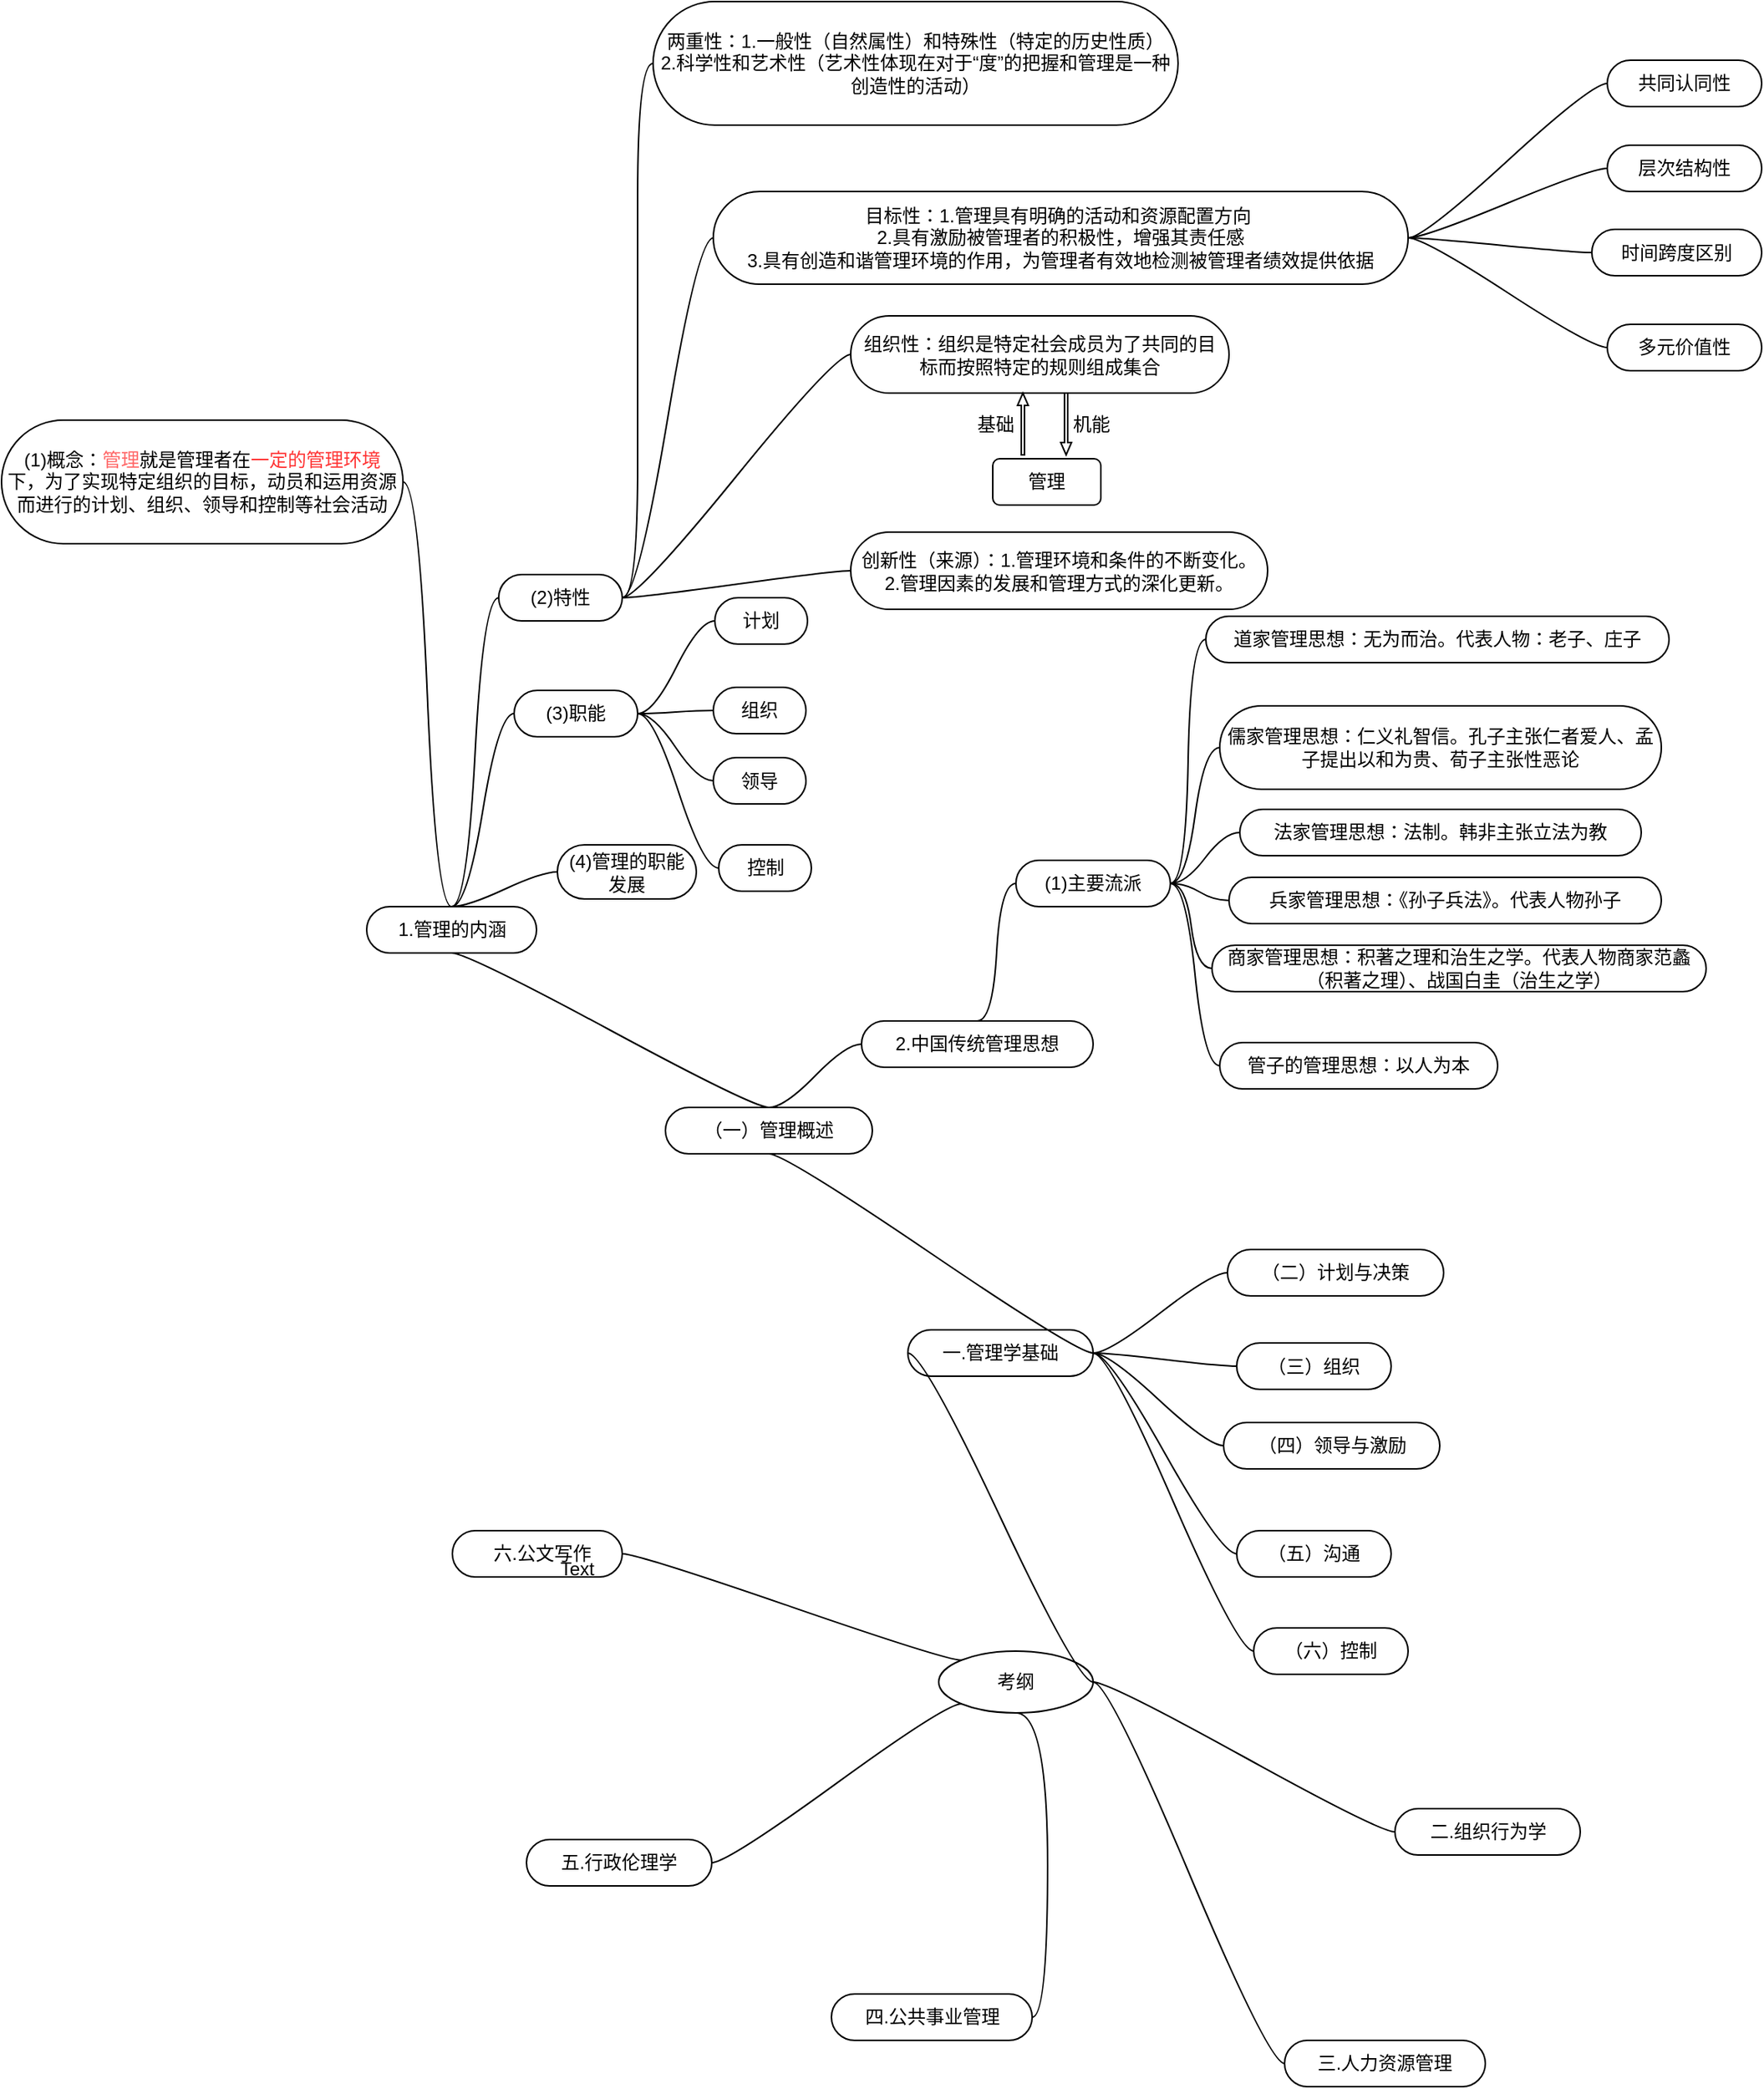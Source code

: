 <mxfile version="12.2.4" pages="1"><diagram id="KuM8feEAEbuAZmYZ-RdC" name="第 1 页"><mxGraphModel dx="2003" dy="1934" grid="1" gridSize="10" guides="1" tooltips="1" connect="1" arrows="1" fold="1" page="1" pageScale="1" pageWidth="827" pageHeight="1169" math="0" shadow="0"><root><mxCell id="0"/><mxCell id="1" parent="0"/><mxCell id="OkKVm4SSPz9F8FKbyVNO-1" value="考纲" style="ellipse;whiteSpace=wrap;html=1;align=center;newEdgeStyle={&quot;edgeStyle&quot;:&quot;entityRelationEdgeStyle&quot;,&quot;startArrow&quot;:&quot;none&quot;,&quot;endArrow&quot;:&quot;none&quot;,&quot;segment&quot;:10,&quot;curved&quot;:1};treeFolding=1;treeMoving=1;direction=west;" parent="1" vertex="1"><mxGeometry x="37" y="378" width="100" height="40" as="geometry"/></mxCell><mxCell id="OkKVm4SSPz9F8FKbyVNO-8" value="二.组织行为学" style="whiteSpace=wrap;html=1;rounded=1;arcSize=50;align=center;verticalAlign=middle;strokeWidth=1;autosize=1;spacing=4;treeFolding=1;treeMoving=1;newEdgeStyle={&quot;edgeStyle&quot;:&quot;entityRelationEdgeStyle&quot;,&quot;startArrow&quot;:&quot;none&quot;,&quot;endArrow&quot;:&quot;none&quot;,&quot;segment&quot;:10,&quot;curved&quot;:1};" parent="1" vertex="1"><mxGeometry x="332.5" y="480" width="120" height="30" as="geometry"/></mxCell><mxCell id="OkKVm4SSPz9F8FKbyVNO-9" value="" style="edgeStyle=entityRelationEdgeStyle;startArrow=none;endArrow=none;segment=10;curved=1;exitX=0;exitY=0.5;exitDx=0;exitDy=0;" parent="1" source="OkKVm4SSPz9F8FKbyVNO-1" target="OkKVm4SSPz9F8FKbyVNO-8" edge="1"><mxGeometry relative="1" as="geometry"><mxPoint x="137" y="418" as="sourcePoint"/></mxGeometry></mxCell><mxCell id="OkKVm4SSPz9F8FKbyVNO-10" value="一.管理学基础" style="whiteSpace=wrap;html=1;rounded=1;arcSize=50;align=center;verticalAlign=middle;strokeWidth=1;autosize=1;spacing=4;treeFolding=1;treeMoving=1;newEdgeStyle={&quot;edgeStyle&quot;:&quot;entityRelationEdgeStyle&quot;,&quot;startArrow&quot;:&quot;none&quot;,&quot;endArrow&quot;:&quot;none&quot;,&quot;segment&quot;:10,&quot;curved&quot;:1};" parent="1" vertex="1"><mxGeometry x="17" y="170" width="120" height="30" as="geometry"/></mxCell><mxCell id="OkKVm4SSPz9F8FKbyVNO-11" value="" style="edgeStyle=entityRelationEdgeStyle;startArrow=none;endArrow=none;segment=10;curved=1;exitX=0;exitY=0.5;exitDx=0;exitDy=0;entryX=0;entryY=0.5;entryDx=0;entryDy=0;" parent="1" source="OkKVm4SSPz9F8FKbyVNO-1" target="OkKVm4SSPz9F8FKbyVNO-10" edge="1"><mxGeometry relative="1" as="geometry"><mxPoint x="266.3" y="288" as="sourcePoint"/></mxGeometry></mxCell><mxCell id="OkKVm4SSPz9F8FKbyVNO-12" value="三.人力资源管理" style="whiteSpace=wrap;html=1;rounded=1;arcSize=50;align=center;verticalAlign=middle;strokeWidth=1;autosize=1;spacing=4;treeFolding=1;treeMoving=1;newEdgeStyle={&quot;edgeStyle&quot;:&quot;entityRelationEdgeStyle&quot;,&quot;startArrow&quot;:&quot;none&quot;,&quot;endArrow&quot;:&quot;none&quot;,&quot;segment&quot;:10,&quot;curved&quot;:1};" parent="1" vertex="1"><mxGeometry x="261" y="630" width="130" height="30" as="geometry"/></mxCell><mxCell id="OkKVm4SSPz9F8FKbyVNO-13" value="" style="edgeStyle=entityRelationEdgeStyle;startArrow=none;endArrow=none;segment=10;curved=1;" parent="1" source="OkKVm4SSPz9F8FKbyVNO-1" target="OkKVm4SSPz9F8FKbyVNO-12" edge="1"><mxGeometry relative="1" as="geometry"><mxPoint x="137" y="398.0" as="sourcePoint"/></mxGeometry></mxCell><mxCell id="OkKVm4SSPz9F8FKbyVNO-14" value="五.行政伦理学" style="whiteSpace=wrap;html=1;rounded=1;arcSize=50;align=center;verticalAlign=middle;strokeWidth=1;autosize=1;spacing=4;treeFolding=1;treeMoving=1;newEdgeStyle={&quot;edgeStyle&quot;:&quot;entityRelationEdgeStyle&quot;,&quot;startArrow&quot;:&quot;none&quot;,&quot;endArrow&quot;:&quot;none&quot;,&quot;segment&quot;:10,&quot;curved&quot;:1};" parent="1" vertex="1"><mxGeometry x="-230" y="500" width="120" height="30" as="geometry"/></mxCell><mxCell id="OkKVm4SSPz9F8FKbyVNO-15" value="" style="edgeStyle=entityRelationEdgeStyle;startArrow=none;endArrow=none;segment=10;curved=1;exitX=1;exitY=0;exitDx=0;exitDy=0;" parent="1" source="OkKVm4SSPz9F8FKbyVNO-1" target="OkKVm4SSPz9F8FKbyVNO-14" edge="1"><mxGeometry relative="1" as="geometry"><mxPoint x="137" y="398" as="sourcePoint"/></mxGeometry></mxCell><mxCell id="OkKVm4SSPz9F8FKbyVNO-16" value="&amp;nbsp; 六.公文写作" style="whiteSpace=wrap;html=1;rounded=1;arcSize=50;align=center;verticalAlign=middle;strokeWidth=1;autosize=1;spacing=4;treeFolding=1;treeMoving=1;newEdgeStyle={&quot;edgeStyle&quot;:&quot;entityRelationEdgeStyle&quot;,&quot;startArrow&quot;:&quot;none&quot;,&quot;endArrow&quot;:&quot;none&quot;,&quot;segment&quot;:10,&quot;curved&quot;:1};" parent="1" vertex="1"><mxGeometry x="-278" y="300" width="110" height="30" as="geometry"/></mxCell><mxCell id="OkKVm4SSPz9F8FKbyVNO-17" value="" style="edgeStyle=entityRelationEdgeStyle;startArrow=none;endArrow=none;segment=10;curved=1;exitX=1;exitY=1;exitDx=0;exitDy=0;" parent="1" source="OkKVm4SSPz9F8FKbyVNO-1" target="OkKVm4SSPz9F8FKbyVNO-16" edge="1"><mxGeometry relative="1" as="geometry"><mxPoint x="137" y="398" as="sourcePoint"/></mxGeometry></mxCell><mxCell id="OkKVm4SSPz9F8FKbyVNO-18" value="四.公共事业管理" style="whiteSpace=wrap;html=1;rounded=1;arcSize=50;align=center;verticalAlign=middle;strokeWidth=1;autosize=1;spacing=4;treeFolding=1;treeMoving=1;newEdgeStyle={&quot;edgeStyle&quot;:&quot;entityRelationEdgeStyle&quot;,&quot;startArrow&quot;:&quot;none&quot;,&quot;endArrow&quot;:&quot;none&quot;,&quot;segment&quot;:10,&quot;curved&quot;:1};" parent="1" vertex="1"><mxGeometry x="-32.5" y="600" width="130" height="30" as="geometry"/></mxCell><mxCell id="OkKVm4SSPz9F8FKbyVNO-19" value="" style="edgeStyle=entityRelationEdgeStyle;startArrow=none;endArrow=none;segment=10;curved=1;exitX=0.5;exitY=0;exitDx=0;exitDy=0;" parent="1" source="OkKVm4SSPz9F8FKbyVNO-1" target="OkKVm4SSPz9F8FKbyVNO-18" edge="1"><mxGeometry relative="1" as="geometry"><mxPoint x="307" y="318" as="sourcePoint"/></mxGeometry></mxCell><mxCell id="2" value="（一）管理概述" style="whiteSpace=wrap;html=1;rounded=1;arcSize=50;align=center;verticalAlign=middle;container=1;recursiveResize=0;strokeWidth=1;autosize=1;spacing=4;treeFolding=1;treeMoving=1;" parent="1" vertex="1"><mxGeometry x="-140" y="26" width="134" height="30" as="geometry"/></mxCell><mxCell id="3" value="" style="edgeStyle=entityRelationEdgeStyle;startArrow=none;endArrow=none;segment=10;curved=1;exitX=1;exitY=0.5;exitDx=0;exitDy=0;entryX=0.5;entryY=1;entryDx=0;entryDy=0;" parent="1" source="OkKVm4SSPz9F8FKbyVNO-10" target="2" edge="1"><mxGeometry relative="1" as="geometry"><mxPoint x="221" y="208.5" as="sourcePoint"/></mxGeometry></mxCell><mxCell id="4" value="（二）计划与决策" style="whiteSpace=wrap;html=1;rounded=1;arcSize=50;align=center;verticalAlign=middle;container=1;recursiveResize=0;strokeWidth=1;autosize=1;spacing=4;treeFolding=1;treeMoving=1;" parent="1" vertex="1"><mxGeometry x="224" y="118" width="140" height="30" as="geometry"/></mxCell><mxCell id="5" value="" style="edgeStyle=entityRelationEdgeStyle;startArrow=none;endArrow=none;segment=10;curved=1;exitX=1;exitY=0.5;exitDx=0;exitDy=0;" parent="1" source="OkKVm4SSPz9F8FKbyVNO-10" target="4" edge="1"><mxGeometry relative="1" as="geometry"><mxPoint x="192" y="243.5" as="sourcePoint"/></mxGeometry></mxCell><mxCell id="6" value="（三）组织" style="whiteSpace=wrap;html=1;rounded=1;arcSize=50;align=center;verticalAlign=middle;container=1;recursiveResize=0;strokeWidth=1;autosize=1;spacing=4;treeFolding=1;treeMoving=1;" parent="1" vertex="1"><mxGeometry x="230" y="178.5" width="100" height="30" as="geometry"/></mxCell><mxCell id="7" value="" style="edgeStyle=entityRelationEdgeStyle;startArrow=none;endArrow=none;segment=10;curved=1;exitX=1;exitY=0.5;exitDx=0;exitDy=0;" parent="1" source="OkKVm4SSPz9F8FKbyVNO-10" target="6" edge="1"><mxGeometry relative="1" as="geometry"><mxPoint x="228.5" y="228.5" as="sourcePoint"/></mxGeometry></mxCell><mxCell id="8" value="（四）领导与激励" style="whiteSpace=wrap;html=1;rounded=1;arcSize=50;align=center;verticalAlign=middle;container=1;recursiveResize=0;strokeWidth=1;autosize=1;spacing=4;treeFolding=1;treeMoving=1;" parent="1" vertex="1"><mxGeometry x="221.5" y="230" width="140" height="30" as="geometry"/></mxCell><mxCell id="9" value="" style="edgeStyle=entityRelationEdgeStyle;startArrow=none;endArrow=none;segment=10;curved=1;exitX=1;exitY=0.5;exitDx=0;exitDy=0;" parent="1" source="OkKVm4SSPz9F8FKbyVNO-10" target="8" edge="1"><mxGeometry relative="1" as="geometry"><mxPoint x="225" y="267.5" as="sourcePoint"/></mxGeometry></mxCell><mxCell id="10" value="（五）沟通" style="whiteSpace=wrap;html=1;rounded=1;arcSize=50;align=center;verticalAlign=middle;container=1;recursiveResize=0;strokeWidth=1;autosize=1;spacing=4;treeFolding=1;treeMoving=1;" parent="1" vertex="1"><mxGeometry x="230" y="300" width="100" height="30" as="geometry"/></mxCell><mxCell id="11" value="" style="edgeStyle=entityRelationEdgeStyle;startArrow=none;endArrow=none;segment=10;curved=1;exitX=1;exitY=0.5;exitDx=0;exitDy=0;" parent="1" source="OkKVm4SSPz9F8FKbyVNO-10" target="10" edge="1"><mxGeometry relative="1" as="geometry"><mxPoint x="237" y="318.5" as="sourcePoint"/></mxGeometry></mxCell><mxCell id="18" value="（六）控制" style="whiteSpace=wrap;html=1;rounded=1;arcSize=50;align=center;verticalAlign=middle;container=1;recursiveResize=0;strokeWidth=1;autosize=1;spacing=4;treeFolding=1;treeMoving=1;" parent="1" vertex="1"><mxGeometry x="241" y="363" width="100" height="30" as="geometry"/></mxCell><mxCell id="19" value="" style="edgeStyle=entityRelationEdgeStyle;startArrow=none;endArrow=none;segment=10;curved=1;exitX=1;exitY=0.5;exitDx=0;exitDy=0;" parent="1" source="OkKVm4SSPz9F8FKbyVNO-10" target="18" edge="1"><mxGeometry relative="1" as="geometry"><mxPoint x="225" y="363.5" as="sourcePoint"/></mxGeometry></mxCell><mxCell id="21" value="1.管理的内涵" style="whiteSpace=wrap;html=1;rounded=1;arcSize=50;align=center;verticalAlign=middle;container=1;recursiveResize=0;strokeWidth=1;autosize=1;spacing=4;treeFolding=1;treeMoving=1;" parent="1" vertex="1"><mxGeometry x="-333.5" y="-104" width="110" height="30" as="geometry"/></mxCell><mxCell id="22" value="" style="edgeStyle=entityRelationEdgeStyle;startArrow=none;endArrow=none;segment=10;curved=1;exitX=0.5;exitY=0;exitDx=0;exitDy=0;entryX=0.5;entryY=1;entryDx=0;entryDy=0;" parent="1" source="2" target="21" edge="1"><mxGeometry relative="1" as="geometry"><mxPoint x="-55.5" y="-71" as="sourcePoint"/></mxGeometry></mxCell><mxCell id="23" value="(1)概念：&lt;font color=&quot;#ff6666&quot;&gt;管理&lt;/font&gt;就是管理者在&lt;font color=&quot;#ff3333&quot;&gt;一定的管理环境&lt;/font&gt;下，为了实现特定组织的目标，动员和运用资源而进行的计划、组织、领导和控制等社会活动" style="whiteSpace=wrap;html=1;rounded=1;arcSize=50;align=center;verticalAlign=middle;container=1;recursiveResize=0;strokeWidth=1;autosize=1;spacing=4;treeFolding=1;treeMoving=1;" parent="1" vertex="1"><mxGeometry x="-570" y="-419" width="260" height="80" as="geometry"/></mxCell><mxCell id="24" value="" style="edgeStyle=entityRelationEdgeStyle;startArrow=none;endArrow=none;segment=10;curved=1;exitX=0.5;exitY=0;exitDx=0;exitDy=0;" parent="1" source="21" target="23" edge="1"><mxGeometry relative="1" as="geometry"><mxPoint x="-225" y="-90" as="sourcePoint"/></mxGeometry></mxCell><mxCell id="25" value="&lt;span&gt;(2)特性&lt;/span&gt;" style="whiteSpace=wrap;html=1;rounded=1;arcSize=50;align=center;verticalAlign=middle;container=1;recursiveResize=0;strokeWidth=1;autosize=1;spacing=4;treeFolding=1;treeMoving=1;" parent="1" vertex="1"><mxGeometry x="-248" y="-319" width="80" height="30" as="geometry"/></mxCell><mxCell id="26" value="" style="edgeStyle=entityRelationEdgeStyle;startArrow=none;endArrow=none;segment=10;curved=1;exitX=0.5;exitY=0;exitDx=0;exitDy=0;" parent="1" source="21" target="25" edge="1"><mxGeometry relative="1" as="geometry"><mxPoint x="-295" y="-140" as="sourcePoint"/></mxGeometry></mxCell><mxCell id="28" value="两重性：1.一般性（自然属性）和特殊性（特定的历史性质）&lt;br&gt;2.科学性和艺术性（艺术性体现在对于“度”的把握和管理是一种创造性的活动）" style="whiteSpace=wrap;html=1;rounded=1;arcSize=50;align=center;verticalAlign=middle;container=1;recursiveResize=0;strokeWidth=1;autosize=1;spacing=4;treeFolding=1;treeMoving=1;" parent="1" vertex="1"><mxGeometry x="-148" y="-690" width="340" height="80" as="geometry"/></mxCell><mxCell id="29" value="" style="edgeStyle=entityRelationEdgeStyle;startArrow=none;endArrow=none;segment=10;curved=1;exitX=1;exitY=0.5;exitDx=0;exitDy=0;" parent="1" source="25" target="28" edge="1"><mxGeometry relative="1" as="geometry"><mxPoint x="-130" y="-551.5" as="sourcePoint"/></mxGeometry></mxCell><mxCell id="30" value="目标性：1.管理具有明确的活动和资源配置方向&amp;nbsp;&lt;br&gt;2.具有激励被管理者的积极性，增强其责任感&lt;br&gt;3.具有创造和谐管理环境的作用，为管理者有效地检测被管理者绩效提供依据" style="whiteSpace=wrap;html=1;rounded=1;arcSize=50;align=center;verticalAlign=middle;container=1;recursiveResize=0;strokeWidth=1;autosize=1;spacing=4;treeFolding=1;treeMoving=1;" parent="1" vertex="1"><mxGeometry x="-109" y="-567" width="450" height="60" as="geometry"/></mxCell><mxCell id="31" value="" style="edgeStyle=entityRelationEdgeStyle;startArrow=none;endArrow=none;segment=10;curved=1;exitX=1;exitY=0.5;exitDx=0;exitDy=0;" parent="1" source="25" target="30" edge="1"><mxGeometry relative="1" as="geometry"><mxPoint x="-122" y="-500.5" as="sourcePoint"/></mxGeometry></mxCell><mxCell id="32" value="组织性：组织是特定社会成员为了共同的目标而按照特定的规则组成集合" style="whiteSpace=wrap;html=1;rounded=1;arcSize=50;align=center;verticalAlign=middle;container=1;recursiveResize=0;strokeWidth=1;autosize=1;spacing=4;treeFolding=1;treeMoving=1;" parent="1" vertex="1"><mxGeometry x="-20" y="-486.5" width="245" height="50" as="geometry"/></mxCell><mxCell id="33" value="" style="edgeStyle=entityRelationEdgeStyle;startArrow=none;endArrow=none;segment=10;curved=1;exitX=1;exitY=0.5;exitDx=0;exitDy=0;" parent="1" source="25" target="32" edge="1"><mxGeometry relative="1" as="geometry"><mxPoint x="-110" y="-446.5" as="sourcePoint"/></mxGeometry></mxCell><mxCell id="34" value="创新性（来源）：1.管理环境和条件的不断变化。2.管理因素的发展和管理方式的深化更新。" style="whiteSpace=wrap;html=1;rounded=1;arcSize=50;align=center;verticalAlign=middle;container=1;recursiveResize=0;strokeWidth=1;autosize=1;spacing=4;treeFolding=1;treeMoving=1;" parent="1" vertex="1" collapsed="1"><mxGeometry x="-20" y="-346.5" width="270" height="50" as="geometry"/></mxCell><mxCell id="35" value="" style="edgeStyle=entityRelationEdgeStyle;startArrow=none;endArrow=none;segment=10;curved=1;exitX=1;exitY=0.5;exitDx=0;exitDy=0;" parent="1" source="25" target="34" edge="1"><mxGeometry relative="1" as="geometry"><mxPoint x="-10" y="-89.5" as="sourcePoint"/></mxGeometry></mxCell><mxCell id="36" value="共同认同性" style="whiteSpace=wrap;html=1;rounded=1;arcSize=50;align=center;verticalAlign=middle;container=1;recursiveResize=0;strokeWidth=1;autosize=1;spacing=4;treeFolding=1;treeMoving=1;" parent="1" vertex="1"><mxGeometry x="470" y="-652" width="100" height="30" as="geometry"/></mxCell><mxCell id="37" value="" style="edgeStyle=entityRelationEdgeStyle;startArrow=none;endArrow=none;segment=10;curved=1;exitX=1;exitY=0.5;exitDx=0;exitDy=0;" parent="1" source="30" target="36" edge="1"><mxGeometry relative="1" as="geometry"><mxPoint x="360" y="-606" as="sourcePoint"/></mxGeometry></mxCell><mxCell id="38" value="层次结构性" style="whiteSpace=wrap;html=1;rounded=1;arcSize=50;align=center;verticalAlign=middle;container=1;recursiveResize=0;strokeWidth=1;autosize=1;spacing=4;treeFolding=1;treeMoving=1;" parent="1" vertex="1"><mxGeometry x="470" y="-597" width="100" height="30" as="geometry"/></mxCell><mxCell id="39" value="" style="edgeStyle=entityRelationEdgeStyle;startArrow=none;endArrow=none;segment=10;curved=1;exitX=1;exitY=0.5;exitDx=0;exitDy=0;" parent="1" source="30" target="38" edge="1"><mxGeometry relative="1" as="geometry"><mxPoint x="374" y="-529" as="sourcePoint"/></mxGeometry></mxCell><mxCell id="40" value="时间跨度区别" style="whiteSpace=wrap;html=1;rounded=1;arcSize=50;align=center;verticalAlign=middle;container=1;recursiveResize=0;strokeWidth=1;autosize=1;spacing=4;treeFolding=1;treeMoving=1;" parent="1" vertex="1"><mxGeometry x="460" y="-542.5" width="110" height="30" as="geometry"/></mxCell><mxCell id="41" value="" style="edgeStyle=entityRelationEdgeStyle;startArrow=none;endArrow=none;segment=10;curved=1;exitX=1;exitY=0.5;exitDx=0;exitDy=0;" parent="1" source="30" target="40" edge="1"><mxGeometry relative="1" as="geometry"><mxPoint x="360" y="-462" as="sourcePoint"/></mxGeometry></mxCell><mxCell id="42" value="多元价值性" style="whiteSpace=wrap;html=1;rounded=1;arcSize=50;align=center;verticalAlign=middle;container=1;recursiveResize=0;strokeWidth=1;autosize=1;spacing=4;treeFolding=1;treeMoving=1;" parent="1" vertex="1"><mxGeometry x="470" y="-481" width="100" height="30" as="geometry"/></mxCell><mxCell id="43" value="" style="edgeStyle=entityRelationEdgeStyle;startArrow=none;endArrow=none;segment=10;curved=1;exitX=1;exitY=0.5;exitDx=0;exitDy=0;" parent="1" source="30" target="42" edge="1"><mxGeometry relative="1" as="geometry"><mxPoint x="360" y="-406" as="sourcePoint"/></mxGeometry></mxCell><mxCell id="44" value="管理" style="rounded=1;whiteSpace=wrap;html=1;" parent="1" vertex="1"><mxGeometry x="72" y="-394" width="70" height="30" as="geometry"/></mxCell><mxCell id="56" value="(3)职能" style="whiteSpace=wrap;html=1;rounded=1;arcSize=50;align=center;verticalAlign=middle;container=1;recursiveResize=0;strokeWidth=1;autosize=1;spacing=4;treeFolding=1;treeMoving=1;" parent="1" vertex="1"><mxGeometry x="-238" y="-244" width="80" height="30" as="geometry"/></mxCell><mxCell id="57" value="" style="edgeStyle=entityRelationEdgeStyle;startArrow=none;endArrow=none;segment=10;curved=1;exitX=0.5;exitY=0;exitDx=0;exitDy=0;" parent="1" source="21" target="56" edge="1"><mxGeometry relative="1" as="geometry"><mxPoint x="-173.5" y="-24" as="sourcePoint"/></mxGeometry></mxCell><mxCell id="58" value="计划" style="whiteSpace=wrap;html=1;rounded=1;arcSize=50;align=center;verticalAlign=middle;container=1;recursiveResize=0;strokeWidth=1;autosize=1;spacing=4;treeFolding=1;treeMoving=1;" parent="1" vertex="1"><mxGeometry x="-108" y="-304" width="60" height="30" as="geometry"/></mxCell><mxCell id="59" value="" style="edgeStyle=entityRelationEdgeStyle;startArrow=none;endArrow=none;segment=10;curved=1;exitX=1;exitY=0.5;exitDx=0;exitDy=0;" parent="1" source="56" target="58" edge="1"><mxGeometry relative="1" as="geometry"><mxPoint x="-147" y="-223" as="sourcePoint"/></mxGeometry></mxCell><mxCell id="60" value="组织" style="whiteSpace=wrap;html=1;rounded=1;arcSize=50;align=center;verticalAlign=middle;container=1;recursiveResize=0;strokeWidth=1;autosize=1;spacing=4;treeFolding=1;treeMoving=1;" parent="1" vertex="1"><mxGeometry x="-109" y="-246" width="60" height="30" as="geometry"/></mxCell><mxCell id="61" value="" style="edgeStyle=entityRelationEdgeStyle;startArrow=none;endArrow=none;segment=10;curved=1;exitX=1;exitY=0.5;exitDx=0;exitDy=0;" parent="1" source="56" target="60" edge="1"><mxGeometry relative="1" as="geometry"><mxPoint x="-147" y="-154" as="sourcePoint"/></mxGeometry></mxCell><mxCell id="62" value="领导" style="whiteSpace=wrap;html=1;rounded=1;arcSize=50;align=center;verticalAlign=middle;container=1;recursiveResize=0;strokeWidth=1;autosize=1;spacing=4;treeFolding=1;treeMoving=1;" parent="1" vertex="1"><mxGeometry x="-109" y="-200.5" width="60" height="30" as="geometry"/></mxCell><mxCell id="63" value="" style="edgeStyle=entityRelationEdgeStyle;startArrow=none;endArrow=none;segment=10;curved=1;exitX=1;exitY=0.5;exitDx=0;exitDy=0;" parent="1" source="56" target="62" edge="1"><mxGeometry relative="1" as="geometry"><mxPoint x="-141" y="-97" as="sourcePoint"/></mxGeometry></mxCell><mxCell id="64" value="控制" style="whiteSpace=wrap;html=1;rounded=1;arcSize=50;align=center;verticalAlign=middle;container=1;recursiveResize=0;strokeWidth=1;autosize=1;spacing=4;treeFolding=1;treeMoving=1;" parent="1" vertex="1"><mxGeometry x="-105.5" y="-144" width="60" height="30" as="geometry"/></mxCell><mxCell id="65" value="" style="edgeStyle=entityRelationEdgeStyle;startArrow=none;endArrow=none;segment=10;curved=1;exitX=1;exitY=0.5;exitDx=0;exitDy=0;" parent="1" source="56" target="64" edge="1"><mxGeometry relative="1" as="geometry"><mxPoint x="-147" y="-19" as="sourcePoint"/></mxGeometry></mxCell><mxCell id="82" value="" style="shape=singleArrow;direction=south;whiteSpace=wrap;html=1;" parent="1" vertex="1"><mxGeometry x="116" y="-436.5" width="7" height="40" as="geometry"/></mxCell><mxCell id="84" value="" style="shape=singleArrow;direction=north;whiteSpace=wrap;html=1;" parent="1" vertex="1"><mxGeometry x="88" y="-436.5" width="7" height="40" as="geometry"/></mxCell><mxCell id="87" value="机能" style="text;html=1;resizable=0;points=[];autosize=1;align=left;verticalAlign=top;spacingTop=-4;" parent="1" vertex="1"><mxGeometry x="122" y="-426.5" width="40" height="20" as="geometry"/></mxCell><mxCell id="91" value="基础" style="text;html=1;resizable=0;points=[];autosize=1;align=left;verticalAlign=top;spacingTop=-4;" parent="1" vertex="1"><mxGeometry x="60" y="-426.5" width="40" height="20" as="geometry"/></mxCell><mxCell id="93" value="(4)管理的职能发展" style="whiteSpace=wrap;html=1;rounded=1;arcSize=50;align=center;verticalAlign=middle;container=1;recursiveResize=0;strokeWidth=1;autosize=1;spacing=4;treeFolding=1;treeMoving=1;" parent="1" vertex="1"><mxGeometry x="-210" y="-144" width="90" height="35" as="geometry"/></mxCell><mxCell id="94" value="" style="edgeStyle=entityRelationEdgeStyle;startArrow=none;endArrow=none;segment=10;curved=1;exitX=0.5;exitY=0;exitDx=0;exitDy=0;" parent="1" source="21" target="93" edge="1"><mxGeometry relative="1" as="geometry"><mxPoint x="-593.5" y="-127" as="sourcePoint"/></mxGeometry></mxCell><mxCell id="101" value="2.中国传统管理思想" style="whiteSpace=wrap;html=1;rounded=1;arcSize=50;align=center;verticalAlign=middle;container=1;recursiveResize=0;strokeWidth=1;autosize=1;spacing=4;treeFolding=1;treeMoving=1;" parent="1" vertex="1"><mxGeometry x="-13" y="-30" width="150" height="30" as="geometry"/></mxCell><mxCell id="102" value="" style="edgeStyle=entityRelationEdgeStyle;startArrow=none;endArrow=none;segment=10;curved=1;exitX=0.5;exitY=0;exitDx=0;exitDy=0;" parent="1" source="2" target="101" edge="1"><mxGeometry relative="1" as="geometry"><mxPoint x="-70" y="20" as="sourcePoint"/></mxGeometry></mxCell><mxCell id="103" value="Text" style="text;html=1;resizable=0;points=[];autosize=1;align=left;verticalAlign=top;spacingTop=-4;" parent="1" vertex="1"><mxGeometry x="-210" y="315" width="40" height="20" as="geometry"/></mxCell><mxCell id="104" value="(1)主要流派" style="whiteSpace=wrap;html=1;rounded=1;arcSize=50;align=center;verticalAlign=middle;container=1;recursiveResize=0;strokeWidth=1;autosize=1;spacing=4;treeFolding=1;treeMoving=1;" parent="1" vertex="1"><mxGeometry x="87" y="-134" width="100" height="30" as="geometry"/></mxCell><mxCell id="105" value="" style="edgeStyle=entityRelationEdgeStyle;startArrow=none;endArrow=none;segment=10;curved=1;exitX=0.5;exitY=0;exitDx=0;exitDy=0;" parent="1" source="101" target="104" edge="1"><mxGeometry relative="1" as="geometry"><mxPoint x="44" y="-64" as="sourcePoint"/></mxGeometry></mxCell><mxCell id="106" value="道家管理思想：无为而治。代表人物：老子、庄子" style="whiteSpace=wrap;html=1;rounded=1;arcSize=50;align=center;verticalAlign=middle;container=1;recursiveResize=0;strokeWidth=1;autosize=1;spacing=4;treeFolding=1;treeMoving=1;" parent="1" vertex="1"><mxGeometry x="210" y="-292" width="300" height="30" as="geometry"/></mxCell><mxCell id="107" value="" style="edgeStyle=entityRelationEdgeStyle;startArrow=none;endArrow=none;segment=10;curved=1;exitX=1;exitY=0.5;exitDx=0;exitDy=0;" parent="1" source="104" target="106" edge="1"><mxGeometry relative="1" as="geometry"><mxPoint x="91.5" y="-170" as="sourcePoint"/></mxGeometry></mxCell><mxCell id="108" value="儒家管理思想：仁义礼智信。孔子主张仁者爱人、孟子提出以和为贵、荀子主张性恶论" style="whiteSpace=wrap;html=1;rounded=1;arcSize=50;align=center;verticalAlign=middle;container=1;recursiveResize=0;strokeWidth=1;autosize=1;spacing=4;treeFolding=1;treeMoving=1;" parent="1" vertex="1"><mxGeometry x="219" y="-234" width="286" height="54" as="geometry"/></mxCell><mxCell id="109" value="" style="edgeStyle=entityRelationEdgeStyle;startArrow=none;endArrow=none;segment=10;curved=1;exitX=1;exitY=0.5;exitDx=0;exitDy=0;" parent="1" source="104" target="108" edge="1"><mxGeometry relative="1" as="geometry"><mxPoint x="286" y="-130" as="sourcePoint"/></mxGeometry></mxCell><mxCell id="110" value="法家管理思想：法制。韩非主张立法为教" style="whiteSpace=wrap;html=1;rounded=1;arcSize=50;align=center;verticalAlign=middle;container=1;recursiveResize=0;strokeWidth=1;autosize=1;spacing=4;treeFolding=1;treeMoving=1;" parent="1" vertex="1"><mxGeometry x="232" y="-167" width="260" height="30" as="geometry"/></mxCell><mxCell id="111" value="" style="edgeStyle=entityRelationEdgeStyle;startArrow=none;endArrow=none;segment=10;curved=1;exitX=1;exitY=0.5;exitDx=0;exitDy=0;" parent="1" source="104" target="110" edge="1"><mxGeometry relative="1" as="geometry"><mxPoint x="324" y="-47" as="sourcePoint"/></mxGeometry></mxCell><mxCell id="112" value="兵家管理思想：《孙子兵法》。代表人物孙子" style="whiteSpace=wrap;html=1;rounded=1;arcSize=50;align=center;verticalAlign=middle;container=1;recursiveResize=0;strokeWidth=1;autosize=1;spacing=4;treeFolding=1;treeMoving=1;" parent="1" vertex="1"><mxGeometry x="225" y="-123" width="280" height="30" as="geometry"/></mxCell><mxCell id="113" value="" style="edgeStyle=entityRelationEdgeStyle;startArrow=none;endArrow=none;segment=10;curved=1;exitX=1;exitY=0.5;exitDx=0;exitDy=0;" parent="1" source="104" target="112" edge="1"><mxGeometry relative="1" as="geometry"><mxPoint x="315" y="-3" as="sourcePoint"/></mxGeometry></mxCell><mxCell id="114" value="商家管理思想：积著之理和治生之学。代表人物商家范蠡（积著之理）、战国白圭（治生之学）" style="whiteSpace=wrap;html=1;rounded=1;arcSize=50;align=center;verticalAlign=middle;container=1;recursiveResize=0;strokeWidth=1;autosize=1;spacing=4;treeFolding=1;treeMoving=1;" parent="1" vertex="1"><mxGeometry x="214" y="-79" width="320" height="30" as="geometry"/></mxCell><mxCell id="115" value="" style="edgeStyle=entityRelationEdgeStyle;startArrow=none;endArrow=none;segment=10;curved=1;exitX=1;exitY=0.5;exitDx=0;exitDy=0;" parent="1" source="104" target="114" edge="1"><mxGeometry relative="1" as="geometry"><mxPoint x="335" y="39" as="sourcePoint"/></mxGeometry></mxCell><mxCell id="116" value="管子的管理思想：以人为本" style="whiteSpace=wrap;html=1;rounded=1;arcSize=50;align=center;verticalAlign=middle;container=1;recursiveResize=0;strokeWidth=1;autosize=1;spacing=4;treeFolding=1;treeMoving=1;" parent="1" vertex="1"><mxGeometry x="219" y="-16" width="180" height="30" as="geometry"/></mxCell><mxCell id="117" value="" style="edgeStyle=entityRelationEdgeStyle;startArrow=none;endArrow=none;segment=10;curved=1;exitX=1;exitY=0.5;exitDx=0;exitDy=0;" parent="1" source="104" target="116" edge="1"><mxGeometry relative="1" as="geometry"><mxPoint x="301" y="13" as="sourcePoint"/></mxGeometry></mxCell></root></mxGraphModel></diagram></mxfile>